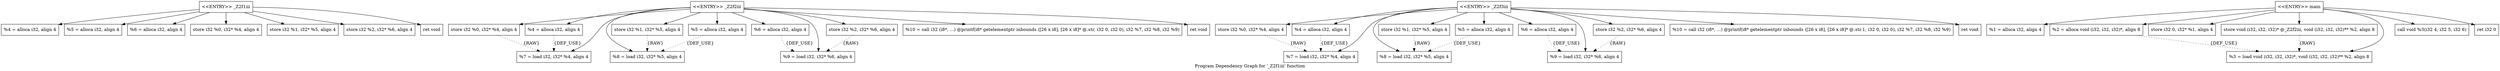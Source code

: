 digraph "Program Dependency Graph for '_Z2f1iii' function" {
	label="Program Dependency Graph for '_Z2f1iii' function";

	Node0x130b550 [shape=record,label="{\<\<ENTRY\>\> _Z2f1iii}"];
	Node0x130b550 -> Node0x130b5c0;
	Node0x130b550 -> Node0x130b630;
	Node0x130b550 -> Node0x130b700;
	Node0x130b550 -> Node0x130b6d0;
	Node0x130b550 -> Node0x130b6a0;
	Node0x130b550 -> Node0x130d240;
	Node0x130b550 -> Node0x130d2b0;
	Node0x130b5c0 [shape=record,label="{  %4 = alloca i32, align 4}"];
	Node0x130b630 [shape=record,label="{  %5 = alloca i32, align 4}"];
	Node0x130b700 [shape=record,label="{  %6 = alloca i32, align 4}"];
	Node0x130b6d0 [shape=record,label="{  store i32 %0, i32* %4, align 4}"];
	Node0x130b6a0 [shape=record,label="{  store i32 %1, i32* %5, align 4}"];
	Node0x130d240 [shape=record,label="{  store i32 %2, i32* %6, align 4}"];
	Node0x130d2b0 [shape=record,label="{  ret void}"];
	Node0x130f050 [shape=record,label="{  %4 = alloca i32, align 4}"];
	Node0x130f050 -> Node0x130f110[style=dotted,label = "{DEF_USE}" ];
	Node0x130f110 [shape=record,label="{  %7 = load i32, i32* %4, align 4}"];
	Node0x130f1f0 [shape=record,label="{  %5 = alloca i32, align 4}"];
	Node0x130f1f0 -> Node0x130f260[style=dotted,label = "{DEF_USE}" ];
	Node0x130f260 [shape=record,label="{  %8 = load i32, i32* %5, align 4}"];
	Node0x130f2d0 [shape=record,label="{  %6 = alloca i32, align 4}"];
	Node0x130f2d0 -> Node0x130f340[style=dotted,label = "{DEF_USE}" ];
	Node0x130f340 [shape=record,label="{  %9 = load i32, i32* %6, align 4}"];
	Node0x130f3d0 [shape=record,label="{  store i32 %0, i32* %4, align 4}"];
	Node0x130f3d0 -> Node0x130f110[style=dotted,label = "{RAW} "];
	Node0x130f870 [shape=record,label="{  store i32 %1, i32* %5, align 4}"];
	Node0x130f870 -> Node0x130f260[style=dotted,label = "{RAW} "];
	Node0x130f900 [shape=record,label="{  store i32 %2, i32* %6, align 4}"];
	Node0x130f900 -> Node0x130f340[style=dotted,label = "{RAW} "];
	Node0x130f0a0 [shape=record,label="{\<\<ENTRY\>\> _Z2f2iii}"];
	Node0x130f0a0 -> Node0x130f050;
	Node0x130f0a0 -> Node0x130f1f0;
	Node0x130f0a0 -> Node0x130f2d0;
	Node0x130f0a0 -> Node0x130f3d0;
	Node0x130f0a0 -> Node0x130f870;
	Node0x130f0a0 -> Node0x130f900;
	Node0x130f0a0 -> Node0x130f110;
	Node0x130f0a0 -> Node0x130f260;
	Node0x130f0a0 -> Node0x130f340;
	Node0x130f0a0 -> Node0x130faa0;
	Node0x130f0a0 -> Node0x130fb10;
	Node0x130faa0 [shape=record,label="{  %10 = call i32 (i8*, ...) @printf(i8* getelementptr inbounds ([26 x i8], [26 x i8]* @.str, i32 0, i32 0), i32 %7, i32 %8, i32 %9)}"];
	Node0x130fb10 [shape=record,label="{  ret void}"];
	Node0x1311720 [shape=record,label="{  %4 = alloca i32, align 4}"];
	Node0x1311720 -> Node0x1311790[style=dotted,label = "{DEF_USE}" ];
	Node0x1311790 [shape=record,label="{  %7 = load i32, i32* %4, align 4}"];
	Node0x1311800 [shape=record,label="{  %5 = alloca i32, align 4}"];
	Node0x1311800 -> Node0x1311870[style=dotted,label = "{DEF_USE}" ];
	Node0x1311870 [shape=record,label="{  %8 = load i32, i32* %5, align 4}"];
	Node0x13118e0 [shape=record,label="{  %6 = alloca i32, align 4}"];
	Node0x13118e0 -> Node0x1311950[style=dotted,label = "{DEF_USE}" ];
	Node0x1311950 [shape=record,label="{  %9 = load i32, i32* %6, align 4}"];
	Node0x13119e0 [shape=record,label="{  store i32 %0, i32* %4, align 4}"];
	Node0x13119e0 -> Node0x1311790[style=dotted,label = "{RAW} "];
	Node0x1311130 [shape=record,label="{  store i32 %1, i32* %5, align 4}"];
	Node0x1311130 -> Node0x1311870[style=dotted,label = "{RAW} "];
	Node0x13111c0 [shape=record,label="{  store i32 %2, i32* %6, align 4}"];
	Node0x13111c0 -> Node0x1311950[style=dotted,label = "{RAW} "];
	Node0x1311250 [shape=record,label="{\<\<ENTRY\>\> _Z2f3iii}"];
	Node0x1311250 -> Node0x1311720;
	Node0x1311250 -> Node0x1311800;
	Node0x1311250 -> Node0x13118e0;
	Node0x1311250 -> Node0x13119e0;
	Node0x1311250 -> Node0x1311130;
	Node0x1311250 -> Node0x13111c0;
	Node0x1311250 -> Node0x1311790;
	Node0x1311250 -> Node0x1311870;
	Node0x1311250 -> Node0x1311950;
	Node0x1311250 -> Node0x13112e0;
	Node0x1311250 -> Node0x1311500;
	Node0x13112e0 [shape=record,label="{  %10 = call i32 (i8*, ...) @printf(i8* getelementptr inbounds ([26 x i8], [26 x i8]* @.str.1, i32 0, i32 0), i32 %7, i32 %8, i32 %9)}"];
	Node0x1311500 [shape=record,label="{  ret void}"];
	Node0x1311690 [shape=record,label="{\<\<ENTRY\>\> main}"];
	Node0x1311690 -> Node0x13139f0;
	Node0x1311690 -> Node0x130f9b0;
	Node0x1311690 -> Node0x130fa50;
	Node0x1311690 -> Node0x130fa20;
	Node0x1311690 -> Node0x1313030;
	Node0x1311690 -> Node0x1313130;
	Node0x1311690 -> Node0x13131a0;
	Node0x13139f0 [shape=record,label="{  %1 = alloca i32, align 4}"];
	Node0x130f9b0 [shape=record,label="{  %2 = alloca void (i32, i32, i32)*, align 8}"];
	Node0x130f9b0 -> Node0x1313030[style=dotted,label = "{DEF_USE}" ];
	Node0x130fa50 [shape=record,label="{  store i32 0, i32* %1, align 4}"];
	Node0x130fa20 [shape=record,label="{  store void (i32, i32, i32)* @_Z2f2iii, void (i32, i32, i32)** %2, align 8}"];
	Node0x130fa20 -> Node0x1313030[style=dotted,label = "{RAW} "];
	Node0x1313030 [shape=record,label="{  %3 = load void (i32, i32, i32)*, void (i32, i32, i32)** %2, align 8}"];
	Node0x1313130 [shape=record,label="{  call void %3(i32 4, i32 5, i32 6)}"];
	Node0x13131a0 [shape=record,label="{  ret i32 0}"];
}

